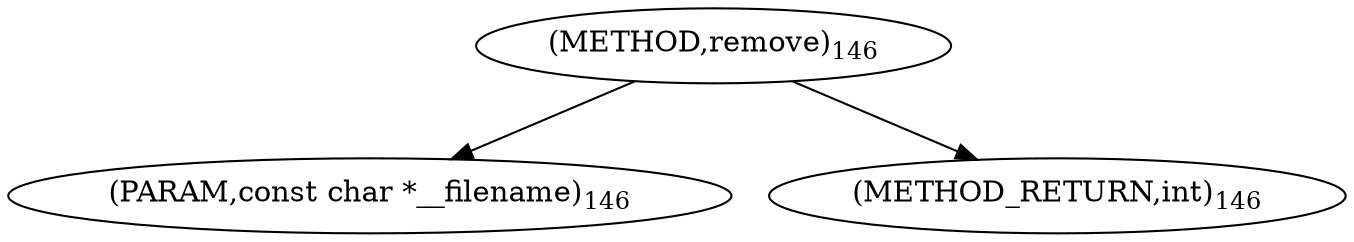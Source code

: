 digraph "remove" {  
"2491" [label = <(METHOD,remove)<SUB>146</SUB>> ]
"2492" [label = <(PARAM,const char *__filename)<SUB>146</SUB>> ]
"2493" [label = <(METHOD_RETURN,int)<SUB>146</SUB>> ]
  "2491" -> "2492" 
  "2491" -> "2493" 
}
